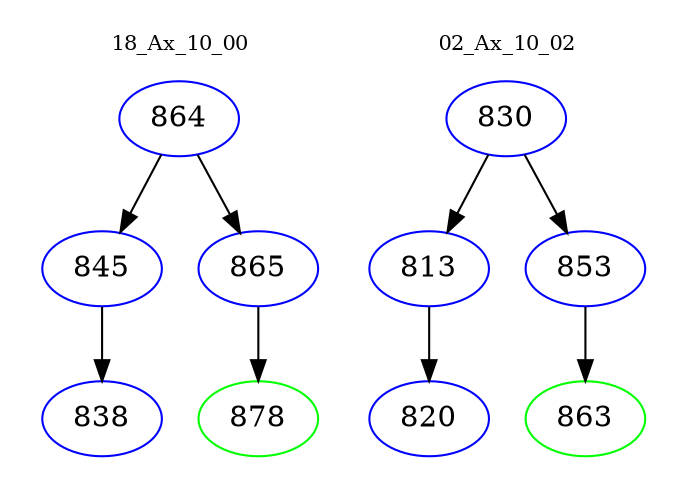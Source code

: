 digraph{
subgraph cluster_0 {
color = white
label = "18_Ax_10_00";
fontsize=10;
T0_864 [label="864", color="blue"]
T0_864 -> T0_845 [color="black"]
T0_845 [label="845", color="blue"]
T0_845 -> T0_838 [color="black"]
T0_838 [label="838", color="blue"]
T0_864 -> T0_865 [color="black"]
T0_865 [label="865", color="blue"]
T0_865 -> T0_878 [color="black"]
T0_878 [label="878", color="green"]
}
subgraph cluster_1 {
color = white
label = "02_Ax_10_02";
fontsize=10;
T1_830 [label="830", color="blue"]
T1_830 -> T1_813 [color="black"]
T1_813 [label="813", color="blue"]
T1_813 -> T1_820 [color="black"]
T1_820 [label="820", color="blue"]
T1_830 -> T1_853 [color="black"]
T1_853 [label="853", color="blue"]
T1_853 -> T1_863 [color="black"]
T1_863 [label="863", color="green"]
}
}
